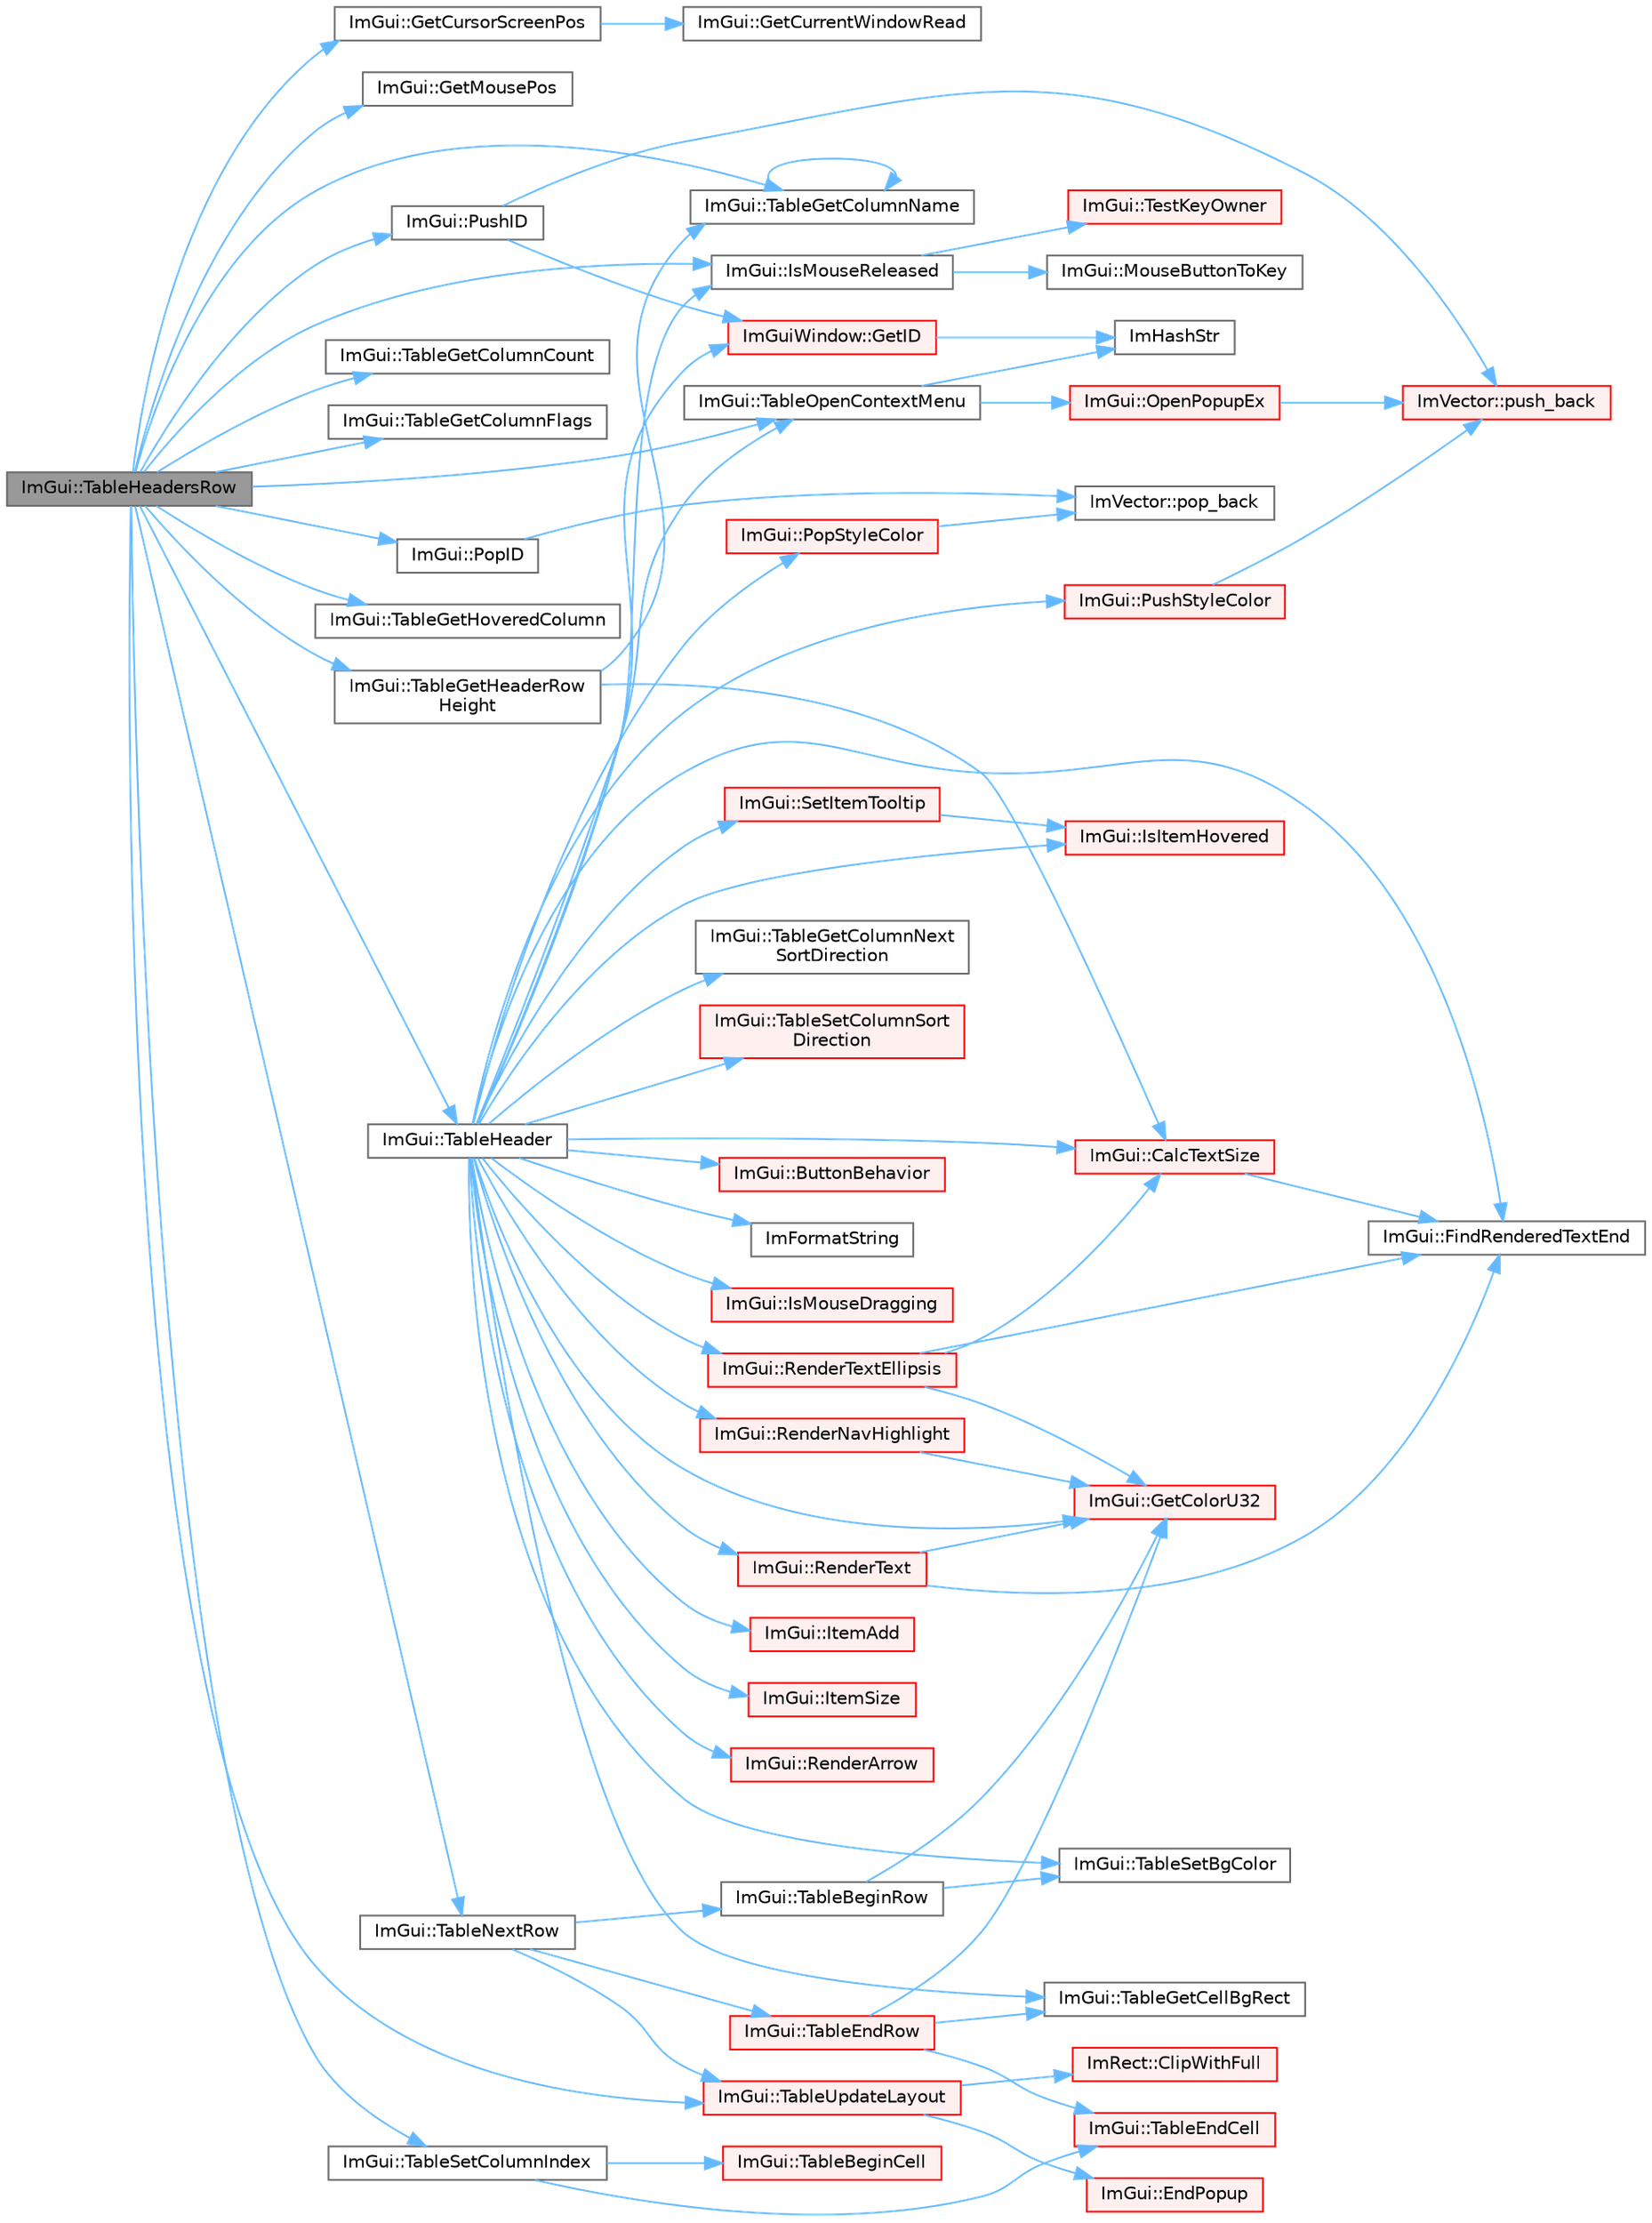 digraph "ImGui::TableHeadersRow"
{
 // LATEX_PDF_SIZE
  bgcolor="transparent";
  edge [fontname=Helvetica,fontsize=10,labelfontname=Helvetica,labelfontsize=10];
  node [fontname=Helvetica,fontsize=10,shape=box,height=0.2,width=0.4];
  rankdir="LR";
  Node1 [id="Node000001",label="ImGui::TableHeadersRow",height=0.2,width=0.4,color="gray40", fillcolor="grey60", style="filled", fontcolor="black",tooltip=" "];
  Node1 -> Node2 [id="edge1_Node000001_Node000002",color="steelblue1",style="solid",tooltip=" "];
  Node2 [id="Node000002",label="ImGui::GetCursorScreenPos",height=0.2,width=0.4,color="grey40", fillcolor="white", style="filled",URL="$namespace_im_gui.html#adb0db3c1ee36f5085f35890a4229ae75",tooltip=" "];
  Node2 -> Node3 [id="edge2_Node000002_Node000003",color="steelblue1",style="solid",tooltip=" "];
  Node3 [id="Node000003",label="ImGui::GetCurrentWindowRead",height=0.2,width=0.4,color="grey40", fillcolor="white", style="filled",URL="$namespace_im_gui.html#a055af7d6b7b4ae977a9c3c25a98e0d2f",tooltip=" "];
  Node1 -> Node4 [id="edge3_Node000001_Node000004",color="steelblue1",style="solid",tooltip=" "];
  Node4 [id="Node000004",label="ImGui::GetMousePos",height=0.2,width=0.4,color="grey40", fillcolor="white", style="filled",URL="$namespace_im_gui.html#abf11873349874c5d302861583c00d451",tooltip=" "];
  Node1 -> Node5 [id="edge4_Node000001_Node000005",color="steelblue1",style="solid",tooltip=" "];
  Node5 [id="Node000005",label="ImGui::IsMouseReleased",height=0.2,width=0.4,color="grey40", fillcolor="white", style="filled",URL="$namespace_im_gui.html#ae53a0c1818d2804e3b1331f0c1777434",tooltip=" "];
  Node5 -> Node6 [id="edge5_Node000005_Node000006",color="steelblue1",style="solid",tooltip=" "];
  Node6 [id="Node000006",label="ImGui::MouseButtonToKey",height=0.2,width=0.4,color="grey40", fillcolor="white", style="filled",URL="$namespace_im_gui.html#a25689086f813c9714c4bbd4e3d5e669c",tooltip=" "];
  Node5 -> Node7 [id="edge6_Node000005_Node000007",color="steelblue1",style="solid",tooltip=" "];
  Node7 [id="Node000007",label="ImGui::TestKeyOwner",height=0.2,width=0.4,color="red", fillcolor="#FFF0F0", style="filled",URL="$namespace_im_gui.html#ad12c5be2f1c691e4e6656524248824fb",tooltip=" "];
  Node1 -> Node12 [id="edge7_Node000001_Node000012",color="steelblue1",style="solid",tooltip=" "];
  Node12 [id="Node000012",label="ImGui::PopID",height=0.2,width=0.4,color="grey40", fillcolor="white", style="filled",URL="$namespace_im_gui.html#aba0b2d8f890a5d435ae43d0c4a2d4dd1",tooltip=" "];
  Node12 -> Node13 [id="edge8_Node000012_Node000013",color="steelblue1",style="solid",tooltip=" "];
  Node13 [id="Node000013",label="ImVector::pop_back",height=0.2,width=0.4,color="grey40", fillcolor="white", style="filled",URL="$struct_im_vector.html#a3db7ce62d3c429effdb893fbf7148c1c",tooltip=" "];
  Node1 -> Node14 [id="edge9_Node000001_Node000014",color="steelblue1",style="solid",tooltip=" "];
  Node14 [id="Node000014",label="ImGui::PushID",height=0.2,width=0.4,color="grey40", fillcolor="white", style="filled",URL="$namespace_im_gui.html#a27a8533605dc5b8cabf161bf7715bbde",tooltip=" "];
  Node14 -> Node15 [id="edge10_Node000014_Node000015",color="steelblue1",style="solid",tooltip=" "];
  Node15 [id="Node000015",label="ImGuiWindow::GetID",height=0.2,width=0.4,color="red", fillcolor="#FFF0F0", style="filled",URL="$struct_im_gui_window.html#a66400a63bc0b54d7d29e08d1b1b1a42b",tooltip=" "];
  Node15 -> Node21 [id="edge11_Node000015_Node000021",color="steelblue1",style="solid",tooltip=" "];
  Node21 [id="Node000021",label="ImHashStr",height=0.2,width=0.4,color="grey40", fillcolor="white", style="filled",URL="$imgui_8cpp.html#ab6659b5d67f7a3369e099ce890e12223",tooltip=" "];
  Node14 -> Node22 [id="edge12_Node000014_Node000022",color="steelblue1",style="solid",tooltip=" "];
  Node22 [id="Node000022",label="ImVector::push_back",height=0.2,width=0.4,color="red", fillcolor="#FFF0F0", style="filled",URL="$struct_im_vector.html#aab5df48e0711a48bd12f3206e08c4108",tooltip=" "];
  Node1 -> Node23 [id="edge13_Node000001_Node000023",color="steelblue1",style="solid",tooltip=" "];
  Node23 [id="Node000023",label="ImGui::TableGetColumnCount",height=0.2,width=0.4,color="grey40", fillcolor="white", style="filled",URL="$namespace_im_gui.html#acaf1dac6c4f24b96ad607958d4298198",tooltip=" "];
  Node1 -> Node24 [id="edge14_Node000001_Node000024",color="steelblue1",style="solid",tooltip=" "];
  Node24 [id="Node000024",label="ImGui::TableGetColumnFlags",height=0.2,width=0.4,color="grey40", fillcolor="white", style="filled",URL="$namespace_im_gui.html#a809f5ce5ce8ad4035d19cea0e79e1e5f",tooltip=" "];
  Node1 -> Node25 [id="edge15_Node000001_Node000025",color="steelblue1",style="solid",tooltip=" "];
  Node25 [id="Node000025",label="ImGui::TableGetColumnName",height=0.2,width=0.4,color="grey40", fillcolor="white", style="filled",URL="$namespace_im_gui.html#a38ddf97e72be7278e6661d7db3055526",tooltip=" "];
  Node25 -> Node25 [id="edge16_Node000025_Node000025",color="steelblue1",style="solid",tooltip=" "];
  Node1 -> Node26 [id="edge17_Node000001_Node000026",color="steelblue1",style="solid",tooltip=" "];
  Node26 [id="Node000026",label="ImGui::TableGetHeaderRow\lHeight",height=0.2,width=0.4,color="grey40", fillcolor="white", style="filled",URL="$namespace_im_gui.html#a5be2ea5c0d97fdd02b0b776412ed9d8d",tooltip=" "];
  Node26 -> Node27 [id="edge18_Node000026_Node000027",color="steelblue1",style="solid",tooltip=" "];
  Node27 [id="Node000027",label="ImGui::CalcTextSize",height=0.2,width=0.4,color="red", fillcolor="#FFF0F0", style="filled",URL="$namespace_im_gui.html#a848b9db6cc4a186751c0ecebcaadc33b",tooltip=" "];
  Node27 -> Node31 [id="edge19_Node000027_Node000031",color="steelblue1",style="solid",tooltip=" "];
  Node31 [id="Node000031",label="ImGui::FindRenderedTextEnd",height=0.2,width=0.4,color="grey40", fillcolor="white", style="filled",URL="$namespace_im_gui.html#a7671e1dbc803a31b06081b52a771d83f",tooltip=" "];
  Node26 -> Node25 [id="edge20_Node000026_Node000025",color="steelblue1",style="solid",tooltip=" "];
  Node1 -> Node32 [id="edge21_Node000001_Node000032",color="steelblue1",style="solid",tooltip=" "];
  Node32 [id="Node000032",label="ImGui::TableGetHoveredColumn",height=0.2,width=0.4,color="grey40", fillcolor="white", style="filled",URL="$namespace_im_gui.html#a19e750505235ca98752ccc9b4befd790",tooltip=" "];
  Node1 -> Node33 [id="edge22_Node000001_Node000033",color="steelblue1",style="solid",tooltip=" "];
  Node33 [id="Node000033",label="ImGui::TableHeader",height=0.2,width=0.4,color="grey40", fillcolor="white", style="filled",URL="$namespace_im_gui.html#ae51bc07bc518779f58def3c0e2d0045c",tooltip=" "];
  Node33 -> Node34 [id="edge23_Node000033_Node000034",color="steelblue1",style="solid",tooltip=" "];
  Node34 [id="Node000034",label="ImGui::ButtonBehavior",height=0.2,width=0.4,color="red", fillcolor="#FFF0F0", style="filled",URL="$namespace_im_gui.html#a65a4f18b1bc8ce0f351687922089f374",tooltip=" "];
  Node33 -> Node27 [id="edge24_Node000033_Node000027",color="steelblue1",style="solid",tooltip=" "];
  Node33 -> Node31 [id="edge25_Node000033_Node000031",color="steelblue1",style="solid",tooltip=" "];
  Node33 -> Node36 [id="edge26_Node000033_Node000036",color="steelblue1",style="solid",tooltip=" "];
  Node36 [id="Node000036",label="ImGui::GetColorU32",height=0.2,width=0.4,color="red", fillcolor="#FFF0F0", style="filled",URL="$namespace_im_gui.html#a0de2d9bd347d9866511eb8d014e62556",tooltip=" "];
  Node33 -> Node15 [id="edge27_Node000033_Node000015",color="steelblue1",style="solid",tooltip=" "];
  Node33 -> Node17 [id="edge28_Node000033_Node000017",color="steelblue1",style="solid",tooltip=" "];
  Node17 [id="Node000017",label="ImFormatString",height=0.2,width=0.4,color="grey40", fillcolor="white", style="filled",URL="$imgui_8cpp.html#a75ccaf7d676b1f567ba888ae42ac3809",tooltip=" "];
  Node33 -> Node38 [id="edge29_Node000033_Node000038",color="steelblue1",style="solid",tooltip=" "];
  Node38 [id="Node000038",label="ImGui::IsItemHovered",height=0.2,width=0.4,color="red", fillcolor="#FFF0F0", style="filled",URL="$namespace_im_gui.html#ac9a400eff3a9561d95e80486c52a660b",tooltip=" "];
  Node33 -> Node45 [id="edge30_Node000033_Node000045",color="steelblue1",style="solid",tooltip=" "];
  Node45 [id="Node000045",label="ImGui::IsMouseDragging",height=0.2,width=0.4,color="red", fillcolor="#FFF0F0", style="filled",URL="$namespace_im_gui.html#a0fc57160c83b9f2707fa762f8ac2f8ba",tooltip=" "];
  Node33 -> Node5 [id="edge31_Node000033_Node000005",color="steelblue1",style="solid",tooltip=" "];
  Node33 -> Node47 [id="edge32_Node000033_Node000047",color="steelblue1",style="solid",tooltip=" "];
  Node47 [id="Node000047",label="ImGui::ItemAdd",height=0.2,width=0.4,color="red", fillcolor="#FFF0F0", style="filled",URL="$namespace_im_gui.html#a5de8ecd4c80efdca1af7329a2a48121c",tooltip=" "];
  Node33 -> Node69 [id="edge33_Node000033_Node000069",color="steelblue1",style="solid",tooltip=" "];
  Node69 [id="Node000069",label="ImGui::ItemSize",height=0.2,width=0.4,color="red", fillcolor="#FFF0F0", style="filled",URL="$namespace_im_gui.html#aeeb1ec6ae6548173dbf813e7df538c48",tooltip=" "];
  Node33 -> Node71 [id="edge34_Node000033_Node000071",color="steelblue1",style="solid",tooltip=" "];
  Node71 [id="Node000071",label="ImGui::PopStyleColor",height=0.2,width=0.4,color="red", fillcolor="#FFF0F0", style="filled",URL="$namespace_im_gui.html#a9795f730b4043a98b6254738d86efcdc",tooltip=" "];
  Node71 -> Node13 [id="edge35_Node000071_Node000013",color="steelblue1",style="solid",tooltip=" "];
  Node33 -> Node73 [id="edge36_Node000033_Node000073",color="steelblue1",style="solid",tooltip=" "];
  Node73 [id="Node000073",label="ImGui::PushStyleColor",height=0.2,width=0.4,color="red", fillcolor="#FFF0F0", style="filled",URL="$namespace_im_gui.html#a77ee84afb636e05eb4b2d6eeddcc2aa8",tooltip=" "];
  Node73 -> Node22 [id="edge37_Node000073_Node000022",color="steelblue1",style="solid",tooltip=" "];
  Node33 -> Node75 [id="edge38_Node000033_Node000075",color="steelblue1",style="solid",tooltip=" "];
  Node75 [id="Node000075",label="ImGui::RenderArrow",height=0.2,width=0.4,color="red", fillcolor="#FFF0F0", style="filled",URL="$namespace_im_gui.html#a7ec12551caa737505087c80e38b94937",tooltip=" "];
  Node33 -> Node79 [id="edge39_Node000033_Node000079",color="steelblue1",style="solid",tooltip=" "];
  Node79 [id="Node000079",label="ImGui::RenderNavHighlight",height=0.2,width=0.4,color="red", fillcolor="#FFF0F0", style="filled",URL="$namespace_im_gui.html#add2e040b97eeb0857dc7d02876b07b72",tooltip=" "];
  Node79 -> Node36 [id="edge40_Node000079_Node000036",color="steelblue1",style="solid",tooltip=" "];
  Node33 -> Node84 [id="edge41_Node000033_Node000084",color="steelblue1",style="solid",tooltip=" "];
  Node84 [id="Node000084",label="ImGui::RenderText",height=0.2,width=0.4,color="red", fillcolor="#FFF0F0", style="filled",URL="$namespace_im_gui.html#a9971ce57f2a288ac3a12df886c5550d1",tooltip=" "];
  Node84 -> Node31 [id="edge42_Node000084_Node000031",color="steelblue1",style="solid",tooltip=" "];
  Node84 -> Node36 [id="edge43_Node000084_Node000036",color="steelblue1",style="solid",tooltip=" "];
  Node33 -> Node90 [id="edge44_Node000033_Node000090",color="steelblue1",style="solid",tooltip=" "];
  Node90 [id="Node000090",label="ImGui::RenderTextEllipsis",height=0.2,width=0.4,color="red", fillcolor="#FFF0F0", style="filled",URL="$namespace_im_gui.html#a029bab9f4602be86178307b168975a6d",tooltip=" "];
  Node90 -> Node27 [id="edge45_Node000090_Node000027",color="steelblue1",style="solid",tooltip=" "];
  Node90 -> Node31 [id="edge46_Node000090_Node000031",color="steelblue1",style="solid",tooltip=" "];
  Node90 -> Node36 [id="edge47_Node000090_Node000036",color="steelblue1",style="solid",tooltip=" "];
  Node33 -> Node96 [id="edge48_Node000033_Node000096",color="steelblue1",style="solid",tooltip=" "];
  Node96 [id="Node000096",label="ImGui::SetItemTooltip",height=0.2,width=0.4,color="red", fillcolor="#FFF0F0", style="filled",URL="$namespace_im_gui.html#a3685a04624f724222fa78824de3a1c63",tooltip=" "];
  Node96 -> Node38 [id="edge49_Node000096_Node000038",color="steelblue1",style="solid",tooltip=" "];
  Node33 -> Node197 [id="edge50_Node000033_Node000197",color="steelblue1",style="solid",tooltip=" "];
  Node197 [id="Node000197",label="ImGui::TableGetCellBgRect",height=0.2,width=0.4,color="grey40", fillcolor="white", style="filled",URL="$namespace_im_gui.html#aa778a80828627fcd199784f4591a97d1",tooltip=" "];
  Node33 -> Node198 [id="edge51_Node000033_Node000198",color="steelblue1",style="solid",tooltip=" "];
  Node198 [id="Node000198",label="ImGui::TableGetColumnNext\lSortDirection",height=0.2,width=0.4,color="grey40", fillcolor="white", style="filled",URL="$namespace_im_gui.html#a25bb5e856111000a1f898473f190c506",tooltip=" "];
  Node33 -> Node199 [id="edge52_Node000033_Node000199",color="steelblue1",style="solid",tooltip=" "];
  Node199 [id="Node000199",label="ImGui::TableOpenContextMenu",height=0.2,width=0.4,color="grey40", fillcolor="white", style="filled",URL="$namespace_im_gui.html#afa05e82c8b5239452806770e5f9efd70",tooltip=" "];
  Node199 -> Node21 [id="edge53_Node000199_Node000021",color="steelblue1",style="solid",tooltip=" "];
  Node199 -> Node200 [id="edge54_Node000199_Node000200",color="steelblue1",style="solid",tooltip=" "];
  Node200 [id="Node000200",label="ImGui::OpenPopupEx",height=0.2,width=0.4,color="red", fillcolor="#FFF0F0", style="filled",URL="$namespace_im_gui.html#ac1570338b44e1f1311055db7ae41c47b",tooltip=" "];
  Node200 -> Node22 [id="edge55_Node000200_Node000022",color="steelblue1",style="solid",tooltip=" "];
  Node33 -> Node203 [id="edge56_Node000033_Node000203",color="steelblue1",style="solid",tooltip=" "];
  Node203 [id="Node000203",label="ImGui::TableSetBgColor",height=0.2,width=0.4,color="grey40", fillcolor="white", style="filled",URL="$namespace_im_gui.html#ae8fa85b0cea3c12f73d9432cab64d50a",tooltip=" "];
  Node33 -> Node204 [id="edge57_Node000033_Node000204",color="steelblue1",style="solid",tooltip=" "];
  Node204 [id="Node000204",label="ImGui::TableSetColumnSort\lDirection",height=0.2,width=0.4,color="red", fillcolor="#FFF0F0", style="filled",URL="$namespace_im_gui.html#a5db8b6e07ea254b0a63e064a64847b99",tooltip=" "];
  Node1 -> Node206 [id="edge58_Node000001_Node000206",color="steelblue1",style="solid",tooltip=" "];
  Node206 [id="Node000206",label="ImGui::TableNextRow",height=0.2,width=0.4,color="grey40", fillcolor="white", style="filled",URL="$namespace_im_gui.html#a33511cbfe04b545a1a51b514ab6c208c",tooltip=" "];
  Node206 -> Node207 [id="edge59_Node000206_Node000207",color="steelblue1",style="solid",tooltip=" "];
  Node207 [id="Node000207",label="ImGui::TableBeginRow",height=0.2,width=0.4,color="grey40", fillcolor="white", style="filled",URL="$namespace_im_gui.html#ac966c7257f3c3e557170d1f1089cb09a",tooltip=" "];
  Node207 -> Node36 [id="edge60_Node000207_Node000036",color="steelblue1",style="solid",tooltip=" "];
  Node207 -> Node203 [id="edge61_Node000207_Node000203",color="steelblue1",style="solid",tooltip=" "];
  Node206 -> Node208 [id="edge62_Node000206_Node000208",color="steelblue1",style="solid",tooltip=" "];
  Node208 [id="Node000208",label="ImGui::TableEndRow",height=0.2,width=0.4,color="red", fillcolor="#FFF0F0", style="filled",URL="$namespace_im_gui.html#a6bc4ce6f7ff9f8268473f5e538a1181f",tooltip=" "];
  Node208 -> Node36 [id="edge63_Node000208_Node000036",color="steelblue1",style="solid",tooltip=" "];
  Node208 -> Node213 [id="edge64_Node000208_Node000213",color="steelblue1",style="solid",tooltip=" "];
  Node213 [id="Node000213",label="ImGui::TableEndCell",height=0.2,width=0.4,color="red", fillcolor="#FFF0F0", style="filled",URL="$namespace_im_gui.html#ae2058909b56d7169e34a6cfefb1ac2f3",tooltip=" "];
  Node208 -> Node197 [id="edge65_Node000208_Node000197",color="steelblue1",style="solid",tooltip=" "];
  Node206 -> Node215 [id="edge66_Node000206_Node000215",color="steelblue1",style="solid",tooltip=" "];
  Node215 [id="Node000215",label="ImGui::TableUpdateLayout",height=0.2,width=0.4,color="red", fillcolor="#FFF0F0", style="filled",URL="$namespace_im_gui.html#a890d76a0ec9efc98765c226884e3e32a",tooltip=" "];
  Node215 -> Node102 [id="edge67_Node000215_Node000102",color="steelblue1",style="solid",tooltip=" "];
  Node102 [id="Node000102",label="ImRect::ClipWithFull",height=0.2,width=0.4,color="red", fillcolor="#FFF0F0", style="filled",URL="$struct_im_rect.html#a32a5aaca4161b5ffa3f352d293a449ff",tooltip=" "];
  Node215 -> Node216 [id="edge68_Node000215_Node000216",color="steelblue1",style="solid",tooltip=" "];
  Node216 [id="Node000216",label="ImGui::EndPopup",height=0.2,width=0.4,color="red", fillcolor="#FFF0F0", style="filled",URL="$namespace_im_gui.html#aa6a9b5696f2ea7eed7683425fc77b8f2",tooltip=" "];
  Node1 -> Node199 [id="edge69_Node000001_Node000199",color="steelblue1",style="solid",tooltip=" "];
  Node1 -> Node264 [id="edge70_Node000001_Node000264",color="steelblue1",style="solid",tooltip=" "];
  Node264 [id="Node000264",label="ImGui::TableSetColumnIndex",height=0.2,width=0.4,color="grey40", fillcolor="white", style="filled",URL="$namespace_im_gui.html#adfbeb33991944035737d413379ae8b1c",tooltip=" "];
  Node264 -> Node265 [id="edge71_Node000264_Node000265",color="steelblue1",style="solid",tooltip=" "];
  Node265 [id="Node000265",label="ImGui::TableBeginCell",height=0.2,width=0.4,color="red", fillcolor="#FFF0F0", style="filled",URL="$namespace_im_gui.html#ab6578920318c60f3a18daee1d8711103",tooltip=" "];
  Node264 -> Node213 [id="edge72_Node000264_Node000213",color="steelblue1",style="solid",tooltip=" "];
  Node1 -> Node215 [id="edge73_Node000001_Node000215",color="steelblue1",style="solid",tooltip=" "];
}
